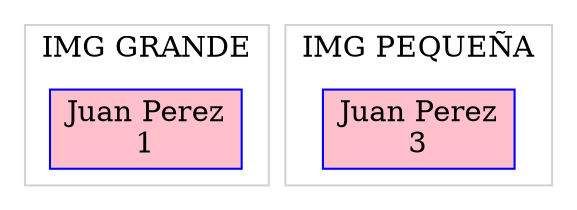  digraph Pile {
     node [shape=box, style=filled, color=blue, fillcolor=pink];
     subgraph cluster_imgg {
         label="IMG GRANDE";
         color=lightgrey;
         "Node           1 _imgg" [label="Juan Perez\n1"];
     }
     subgraph cluster_imgp {
         label="IMG PEQUEÑA";
         color=lightgrey;
         "Node           1 _imgp" [label="Juan Perez\n3"];
     }
 }
